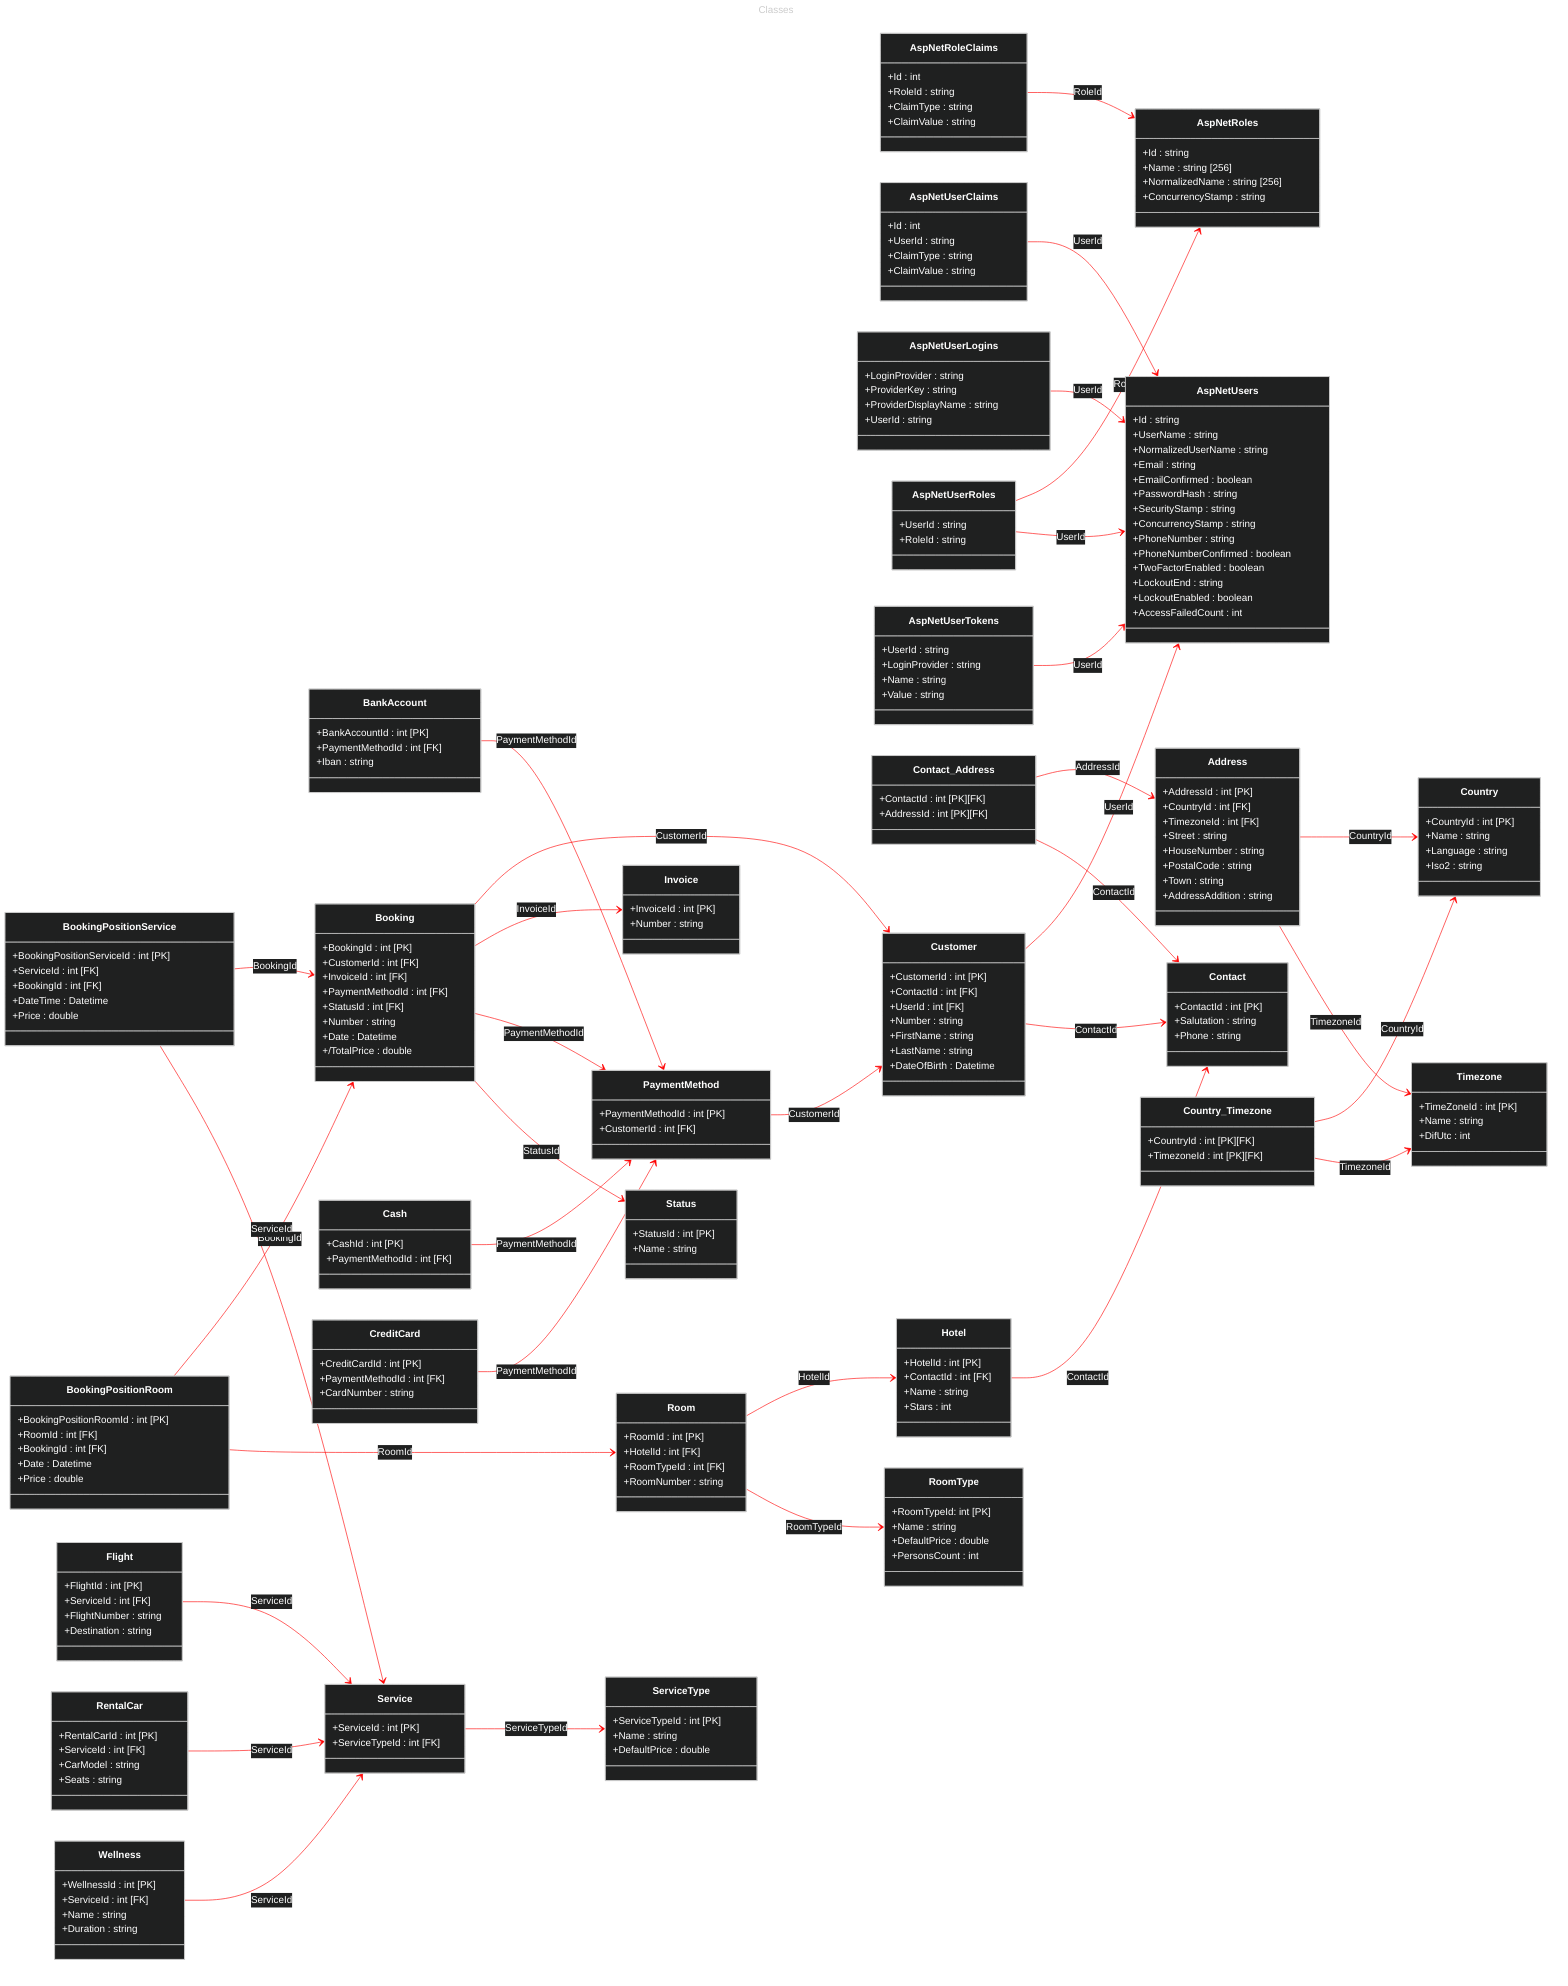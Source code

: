 ---
title: Classes
---
%%{init:{"theme":"dark","themeVariables":{"primaryColor":"white","classText":"white","primaryTextColor":"white","primaryBorderColor":"white","lineColor":"red","secondaryColor":"black","tertiaryColor":"white"}}}%%

classDiagram
direction LR
class AspNetRoleClaims {
	+Id : int
	+RoleId : string
	+ClaimType : string
	+ClaimValue : string
}
class AspNetRoles {
	+Id : string
	+Name : string [256]
	+NormalizedName : string [256]
	+ConcurrencyStamp : string
}
class AspNetUserClaims {
	+Id : int
	+UserId : string
	+ClaimType : string
	+ClaimValue : string
}
class AspNetUserLogins {
	+LoginProvider : string
	+ProviderKey : string
	+ProviderDisplayName : string
	+UserId : string
}
class AspNetUserRoles {
	+UserId : string
	+RoleId : string
}
class AspNetUserTokens {
	+UserId : string
	+LoginProvider : string
	+Name : string
	+Value : string
}
class AspNetUsers {
	+Id : string
	+UserName : string
	+NormalizedUserName : string
	+Email : string
	+EmailConfirmed : boolean
	+PasswordHash : string
	+SecurityStamp : string
	+ConcurrencyStamp : string
	+PhoneNumber : string
	+PhoneNumberConfirmed : boolean
	+TwoFactorEnabled : boolean
	+LockoutEnd : string
	+LockoutEnabled : boolean
	+AccessFailedCount : int
}

class Address {
	+AddressId : int [PK]
	+CountryId : int [FK]
	+TimezoneId : int [FK]
	+Street : string
	+HouseNumber : string
	+PostalCode : string
	+Town : string
	+AddressAddition : string
}
class BankAccount {
	+BankAccountId : int [PK]
	+PaymentMethodId : int [FK]
	+Iban : string
}
class Booking {
	+BookingId : int [PK]
	+CustomerId : int [FK]
	+InvoiceId : int [FK]
	+PaymentMethodId : int [FK]
	+StatusId : int [FK]
	+Number : string
	+Date : Datetime
	+/TotalPrice : double
}
class BookingPositionRoom {
	+BookingPositionRoomId : int [PK]
	+RoomId : int [FK]
	+BookingId : int [FK]
	+Date : Datetime
	+Price : double
}
class BookingPositionService {
	+BookingPositionServiceId : int [PK]
	+ServiceId : int [FK]
	+BookingId : int [FK]
	+DateTime : Datetime
	+Price : double
}
class Cash {
	+CashId : int [PK]
	+PaymentMethodId : int [FK]
}
class Contact {
	+ContactId : int [PK]
	+Salutation : string
	+Phone : string
}
class Contact_Address {
	+ContactId : int [PK][FK]
	+AddressId : int [PK][FK]
}
class Country {
	+CountryId : int [PK]
	+Name : string
	+Language : string
	+Iso2 : string
}
class Country_Timezone {
	+CountryId : int [PK][FK]
	+TimezoneId : int [PK][FK]
}
class CreditCard {
	+CreditCardId : int [PK]
	+PaymentMethodId : int [FK]
	+CardNumber : string
}
class Customer {
	+CustomerId : int [PK]
	+ContactId : int [FK]
	+UserId : int [FK]
	+Number : string
	+FirstName : string
	+LastName : string
	+DateOfBirth : Datetime
}
class Flight {
	+FlightId : int [PK]
	+ServiceId : int [FK]
	+FlightNumber : string
	+Destination : string
}
class Hotel {
	+HotelId : int [PK]
	+ContactId : int [FK]
	+Name : string
	+Stars : int
}
class Invoice {
	+InvoiceId : int [PK]
	+Number : string
}
class PaymentMethod {
	+PaymentMethodId : int [PK]
	+CustomerId : int [FK]
}
class RentalCar {
	+RentalCarId : int [PK]
	+ServiceId : int [FK]
	+CarModel : string
	+Seats : string
}
class Room {
	+RoomId : int [PK]
	+HotelId : int [FK]
	+RoomTypeId : int [FK]
	+RoomNumber : string
}
class RoomType {
	+RoomTypeId: int [PK]
	+Name : string
	+DefaultPrice : double
	+PersonsCount : int
}
class Service {
	+ServiceId : int [PK]
	+ServiceTypeId : int [FK]
}
class ServiceType {
	+ServiceTypeId : int [PK]
	+Name : string
	+DefaultPrice : double
}
class Status {
	+StatusId : int [PK]
	+Name : string
}
class Timezone {
	+TimeZoneId : int [PK]
	+Name : string
	+DifUtc : int
}
class Wellness {
	+WellnessId : int [PK]
	+ServiceId : int [FK]
	+Name : string
	+Duration : string
}

AspNetRoleClaims "*" --> "1" AspNetRoles : RoleId
AspNetUserClaims "*" --> "1" AspNetUsers : UserId
AspNetUserLogins "*" --> "1" AspNetUsers : UserId
AspNetUserRoles "*" --> "1" AspNetRoles : RoleId
AspNetUserRoles "*" --> "1" AspNetUsers : UserId
AspNetUserTokens "*" --> "1" AspNetUsers : UserId

Address "*" --> "1" Country : CountryId
Address "*" --> "1" Timezone : TimezoneId
BankAccount "*" --> "1" PaymentMethod : PaymentMethodId
Booking "*" --> "1" Customer : CustomerId
Booking "1" --> "1" Invoice : InvoiceId
Booking "*" --> "1" PaymentMethod : PaymentMethodId
Booking "*" --> "1" Status : StatusId
BookingPositionRoom "1..10" --> "1" Booking : BookingId
BookingPositionRoom "*" --> "1" Room : RoomId
BookingPositionService "*" --> "1" Booking : BookingId
BookingPositionService "*" --> "1" Service : ServiceId
Cash "*" --> "1" PaymentMethod : PaymentMethodId
Contact_Address "*" --> "1" Address : AddressId
Contact_Address "*" --> "1" Contact : ContactId
Country_Timezone "*" --> "1" Country : CountryId
Country_Timezone "*" --> "1" Timezone : TimezoneId
CreditCard "*" --> "1" PaymentMethod : PaymentMethodId
Customer "1" --> "1" AspNetUsers : UserId
Customer "1" --> "1" Contact : ContactId
Flight "*" --> "1" Service : ServiceId
Hotel "1" --> "1" Contact : ContactId
PaymentMethod "*" --> "1" Customer : CustomerId
RentalCar "*" --> "1" Service : ServiceId
Room "*" --> "1" Hotel : HotelId
Room "*" --> "1" RoomType : RoomTypeId
Service "*" --> "1" ServiceType : ServiceTypeId
Wellness "*" --> "1" Service : ServiceId